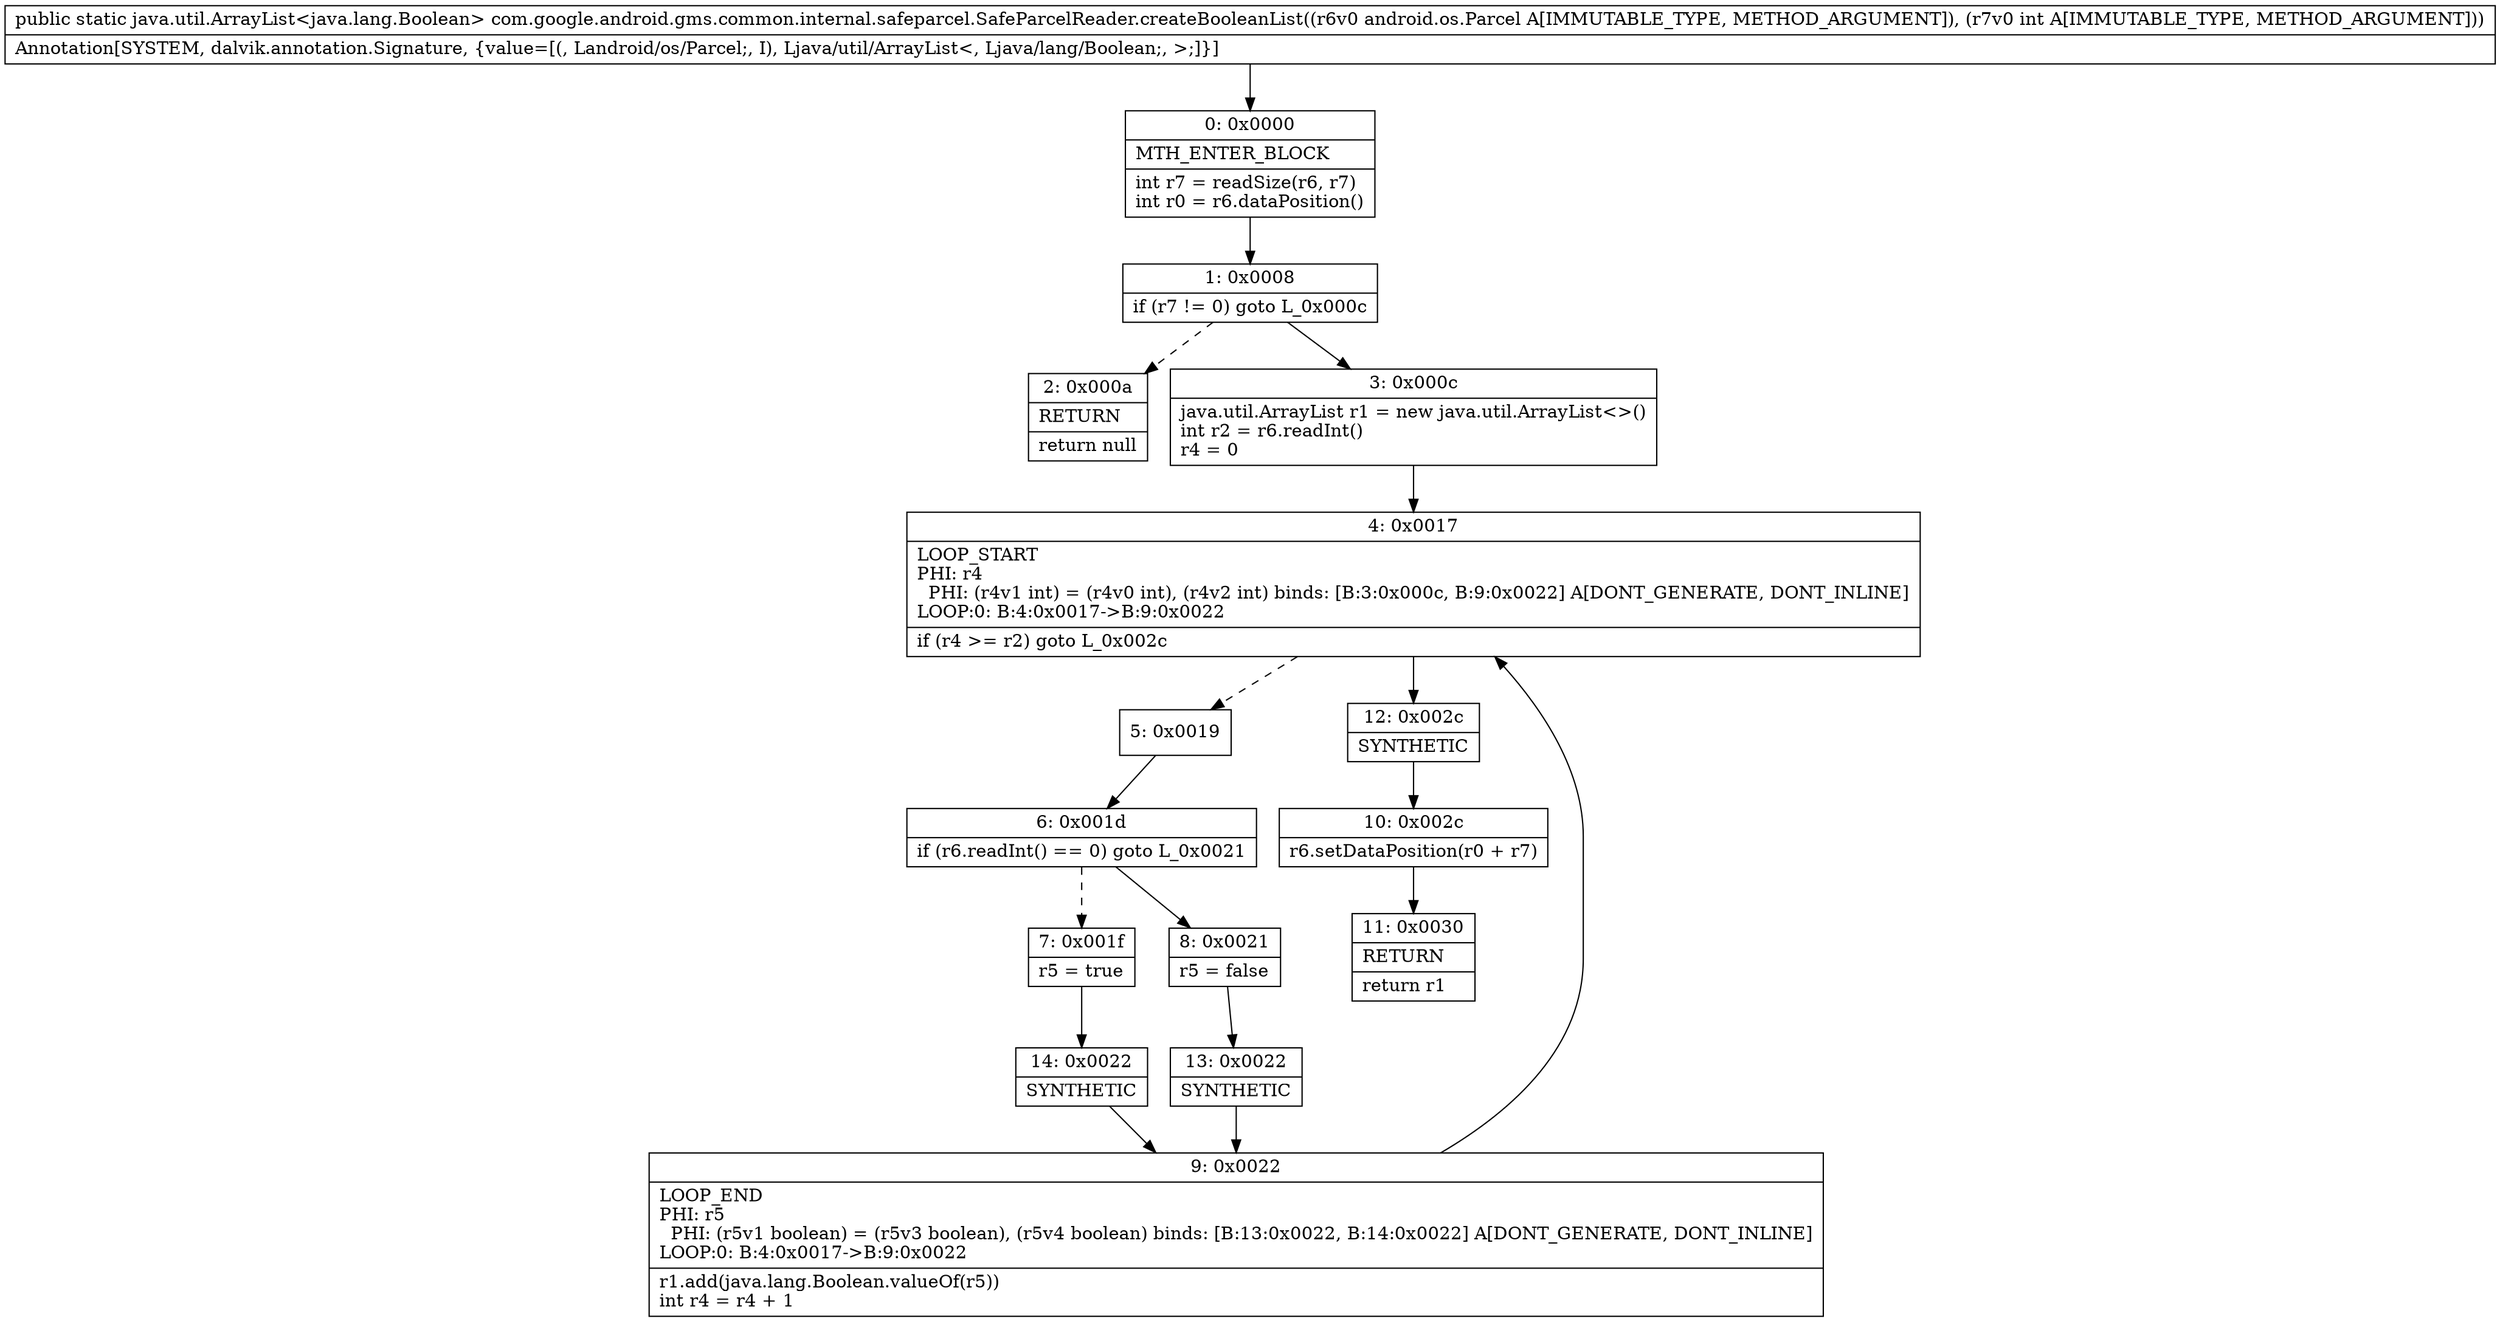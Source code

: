 digraph "CFG forcom.google.android.gms.common.internal.safeparcel.SafeParcelReader.createBooleanList(Landroid\/os\/Parcel;I)Ljava\/util\/ArrayList;" {
Node_0 [shape=record,label="{0\:\ 0x0000|MTH_ENTER_BLOCK\l|int r7 = readSize(r6, r7)\lint r0 = r6.dataPosition()\l}"];
Node_1 [shape=record,label="{1\:\ 0x0008|if (r7 != 0) goto L_0x000c\l}"];
Node_2 [shape=record,label="{2\:\ 0x000a|RETURN\l|return null\l}"];
Node_3 [shape=record,label="{3\:\ 0x000c|java.util.ArrayList r1 = new java.util.ArrayList\<\>()\lint r2 = r6.readInt()\lr4 = 0\l}"];
Node_4 [shape=record,label="{4\:\ 0x0017|LOOP_START\lPHI: r4 \l  PHI: (r4v1 int) = (r4v0 int), (r4v2 int) binds: [B:3:0x000c, B:9:0x0022] A[DONT_GENERATE, DONT_INLINE]\lLOOP:0: B:4:0x0017\-\>B:9:0x0022\l|if (r4 \>= r2) goto L_0x002c\l}"];
Node_5 [shape=record,label="{5\:\ 0x0019}"];
Node_6 [shape=record,label="{6\:\ 0x001d|if (r6.readInt() == 0) goto L_0x0021\l}"];
Node_7 [shape=record,label="{7\:\ 0x001f|r5 = true\l}"];
Node_8 [shape=record,label="{8\:\ 0x0021|r5 = false\l}"];
Node_9 [shape=record,label="{9\:\ 0x0022|LOOP_END\lPHI: r5 \l  PHI: (r5v1 boolean) = (r5v3 boolean), (r5v4 boolean) binds: [B:13:0x0022, B:14:0x0022] A[DONT_GENERATE, DONT_INLINE]\lLOOP:0: B:4:0x0017\-\>B:9:0x0022\l|r1.add(java.lang.Boolean.valueOf(r5))\lint r4 = r4 + 1\l}"];
Node_10 [shape=record,label="{10\:\ 0x002c|r6.setDataPosition(r0 + r7)\l}"];
Node_11 [shape=record,label="{11\:\ 0x0030|RETURN\l|return r1\l}"];
Node_12 [shape=record,label="{12\:\ 0x002c|SYNTHETIC\l}"];
Node_13 [shape=record,label="{13\:\ 0x0022|SYNTHETIC\l}"];
Node_14 [shape=record,label="{14\:\ 0x0022|SYNTHETIC\l}"];
MethodNode[shape=record,label="{public static java.util.ArrayList\<java.lang.Boolean\> com.google.android.gms.common.internal.safeparcel.SafeParcelReader.createBooleanList((r6v0 android.os.Parcel A[IMMUTABLE_TYPE, METHOD_ARGUMENT]), (r7v0 int A[IMMUTABLE_TYPE, METHOD_ARGUMENT]))  | Annotation[SYSTEM, dalvik.annotation.Signature, \{value=[(, Landroid\/os\/Parcel;, I), Ljava\/util\/ArrayList\<, Ljava\/lang\/Boolean;, \>;]\}]\l}"];
MethodNode -> Node_0;
Node_0 -> Node_1;
Node_1 -> Node_2[style=dashed];
Node_1 -> Node_3;
Node_3 -> Node_4;
Node_4 -> Node_5[style=dashed];
Node_4 -> Node_12;
Node_5 -> Node_6;
Node_6 -> Node_7[style=dashed];
Node_6 -> Node_8;
Node_7 -> Node_14;
Node_8 -> Node_13;
Node_9 -> Node_4;
Node_10 -> Node_11;
Node_12 -> Node_10;
Node_13 -> Node_9;
Node_14 -> Node_9;
}


